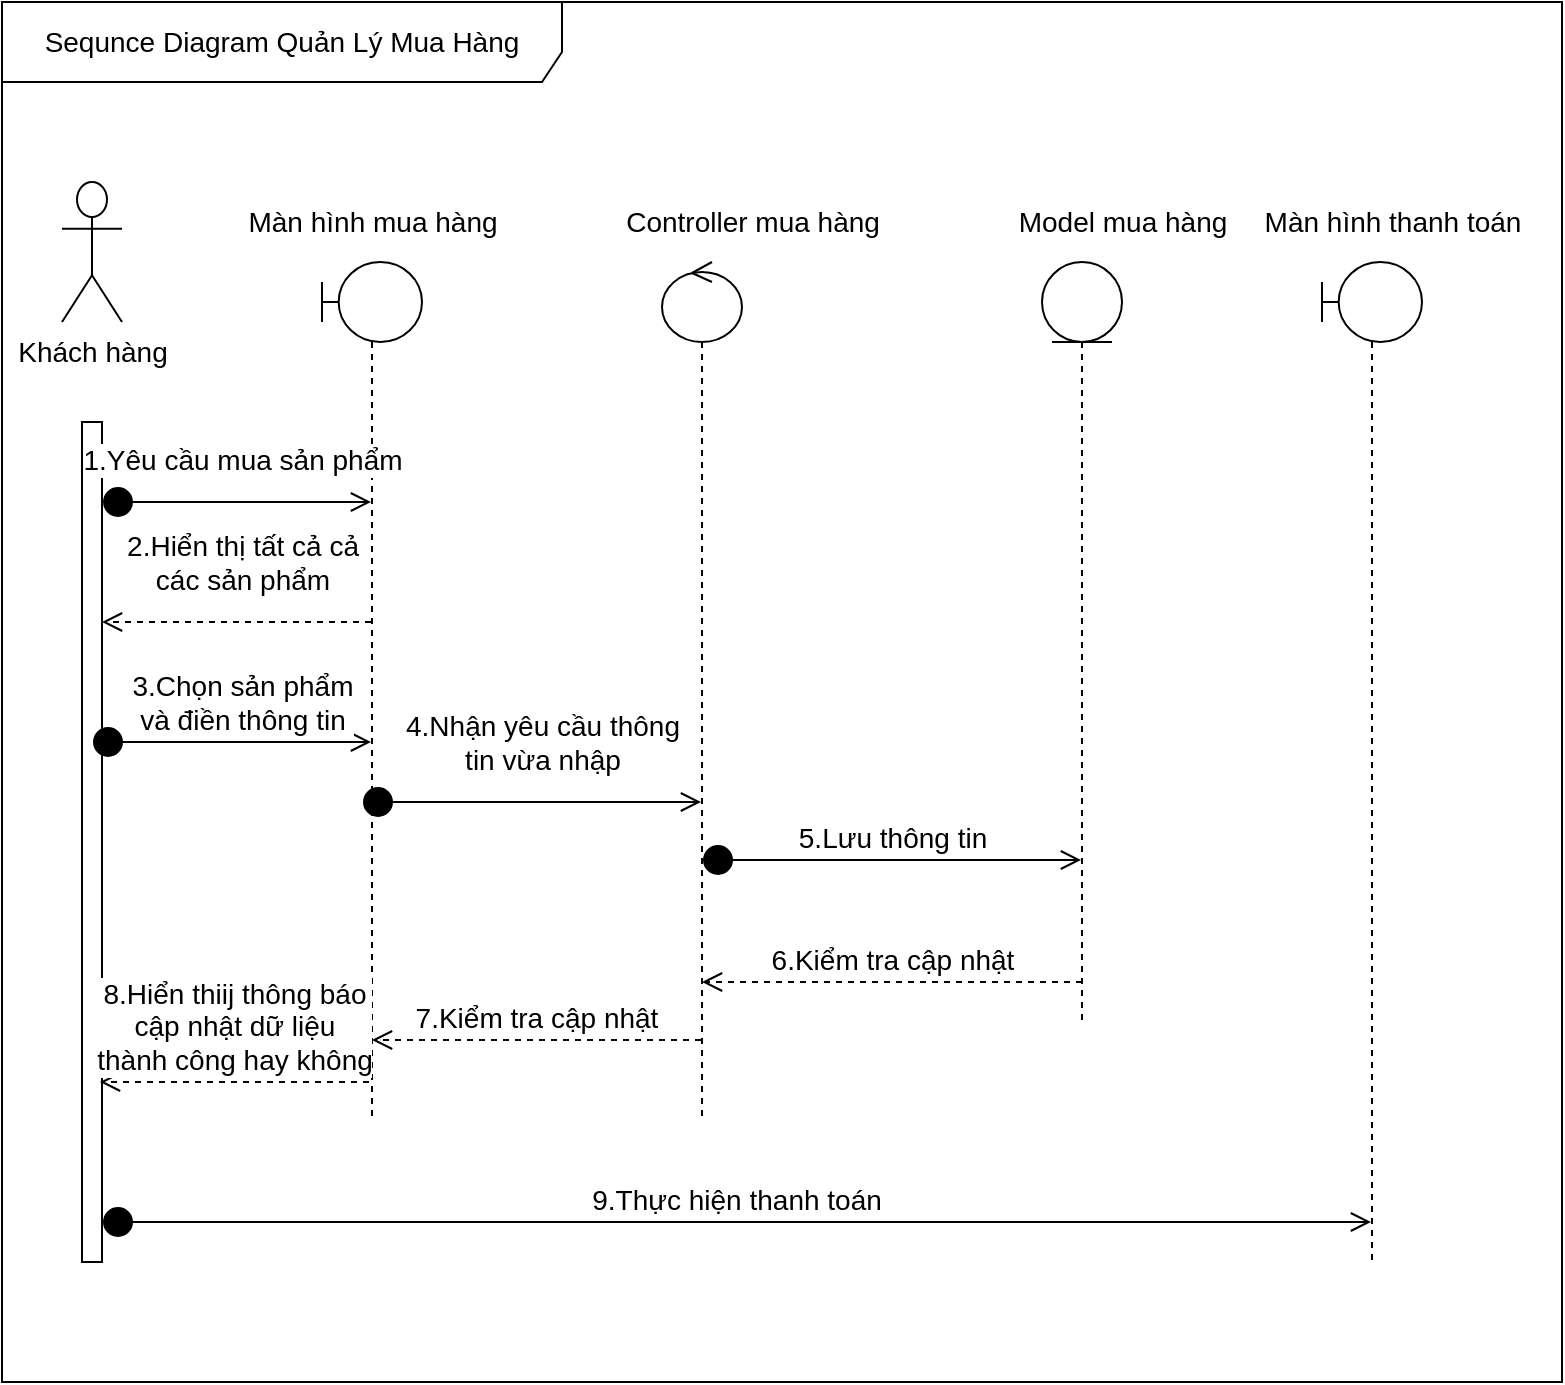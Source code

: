 <mxfile version="13.10.4" type="github">
  <diagram id="ti3c_cZbBXbfptGfcrjC" name="Page-1">
    <mxGraphModel dx="746" dy="828" grid="1" gridSize="10" guides="1" tooltips="1" connect="1" arrows="1" fold="1" page="1" pageScale="1" pageWidth="850" pageHeight="1100" background="#ffffff" math="0" shadow="0">
      <root>
        <mxCell id="0" />
        <mxCell id="1" parent="0" />
        <mxCell id="ITIqzjjQFomHgNcma942-1" value="&lt;font style=&quot;font-size: 14px&quot;&gt;Khách hàng&lt;/font&gt;" style="shape=umlActor;verticalLabelPosition=bottom;verticalAlign=top;html=1;" vertex="1" parent="1">
          <mxGeometry x="70" y="250" width="30" height="70" as="geometry" />
        </mxCell>
        <mxCell id="ITIqzjjQFomHgNcma942-2" value="" style="shape=umlLifeline;participant=umlBoundary;perimeter=lifelinePerimeter;whiteSpace=wrap;html=1;container=1;collapsible=0;recursiveResize=0;verticalAlign=top;spacingTop=36;outlineConnect=0;" vertex="1" parent="1">
          <mxGeometry x="200" y="290" width="50" height="430" as="geometry" />
        </mxCell>
        <mxCell id="ITIqzjjQFomHgNcma942-3" value="" style="shape=umlLifeline;participant=umlControl;perimeter=lifelinePerimeter;whiteSpace=wrap;html=1;container=1;collapsible=0;recursiveResize=0;verticalAlign=top;spacingTop=36;outlineConnect=0;" vertex="1" parent="1">
          <mxGeometry x="370" y="290" width="40" height="430" as="geometry" />
        </mxCell>
        <mxCell id="ITIqzjjQFomHgNcma942-4" value="" style="shape=umlLifeline;participant=umlEntity;perimeter=lifelinePerimeter;whiteSpace=wrap;html=1;container=1;collapsible=0;recursiveResize=0;verticalAlign=top;spacingTop=36;outlineConnect=0;" vertex="1" parent="1">
          <mxGeometry x="560" y="290" width="40" height="380" as="geometry" />
        </mxCell>
        <mxCell id="ITIqzjjQFomHgNcma942-5" value="&lt;font style=&quot;font-size: 14px&quot;&gt;Màn hình mua hàng&lt;/font&gt;" style="text;html=1;align=center;verticalAlign=middle;resizable=0;points=[];autosize=1;" vertex="1" parent="1">
          <mxGeometry x="155" y="260" width="140" height="20" as="geometry" />
        </mxCell>
        <mxCell id="ITIqzjjQFomHgNcma942-6" value="&lt;font style=&quot;font-size: 14px&quot;&gt;Controller mua hàng&lt;/font&gt;" style="text;html=1;align=center;verticalAlign=middle;resizable=0;points=[];autosize=1;" vertex="1" parent="1">
          <mxGeometry x="345" y="260" width="140" height="20" as="geometry" />
        </mxCell>
        <mxCell id="ITIqzjjQFomHgNcma942-7" value="&lt;font style=&quot;font-size: 14px&quot;&gt;Model mua hàng&lt;/font&gt;" style="text;html=1;align=center;verticalAlign=middle;resizable=0;points=[];autosize=1;" vertex="1" parent="1">
          <mxGeometry x="540" y="260" width="120" height="20" as="geometry" />
        </mxCell>
        <mxCell id="ITIqzjjQFomHgNcma942-8" value="" style="html=1;points=[];perimeter=orthogonalPerimeter;" vertex="1" parent="1">
          <mxGeometry x="80" y="370" width="10" height="420" as="geometry" />
        </mxCell>
        <mxCell id="ITIqzjjQFomHgNcma942-9" value="&lt;font style=&quot;font-size: 14px&quot;&gt;1.Yêu cầu mua sản phẩm&lt;/font&gt;" style="html=1;verticalAlign=bottom;startArrow=circle;startFill=1;endArrow=open;startSize=6;endSize=8;" edge="1" parent="1" target="ITIqzjjQFomHgNcma942-2">
          <mxGeometry x="0.041" y="10" width="80" relative="1" as="geometry">
            <mxPoint x="90" y="410" as="sourcePoint" />
            <mxPoint x="170" y="410" as="targetPoint" />
            <mxPoint as="offset" />
          </mxGeometry>
        </mxCell>
        <mxCell id="ITIqzjjQFomHgNcma942-10" value="&lt;font style=&quot;font-size: 14px&quot;&gt;2.Hiển thị tất cả cả &lt;br&gt;các sản phẩm&lt;/font&gt;" style="html=1;verticalAlign=bottom;endArrow=open;dashed=1;endSize=8;" edge="1" parent="1" source="ITIqzjjQFomHgNcma942-2">
          <mxGeometry x="-0.041" y="-10" relative="1" as="geometry">
            <mxPoint x="170" y="470" as="sourcePoint" />
            <mxPoint x="90" y="470" as="targetPoint" />
            <mxPoint as="offset" />
          </mxGeometry>
        </mxCell>
        <mxCell id="ITIqzjjQFomHgNcma942-11" value="&lt;font style=&quot;font-size: 14px&quot;&gt;3.Chọn sản phẩm &lt;br&gt;và điền thông tin&lt;/font&gt;" style="html=1;verticalAlign=bottom;startArrow=circle;startFill=1;endArrow=open;startSize=6;endSize=8;" edge="1" parent="1" target="ITIqzjjQFomHgNcma942-2">
          <mxGeometry x="0.075" width="80" relative="1" as="geometry">
            <mxPoint x="85" y="530" as="sourcePoint" />
            <mxPoint x="165" y="530" as="targetPoint" />
            <mxPoint as="offset" />
          </mxGeometry>
        </mxCell>
        <mxCell id="ITIqzjjQFomHgNcma942-13" value="&lt;font style=&quot;font-size: 14px&quot;&gt;4.Nhận yêu cầu thông&lt;br&gt;&amp;nbsp;tin vừa nhập&amp;nbsp;&lt;/font&gt;" style="html=1;verticalAlign=bottom;startArrow=circle;startFill=1;endArrow=open;startSize=6;endSize=8;" edge="1" parent="1" target="ITIqzjjQFomHgNcma942-3">
          <mxGeometry x="0.062" y="10" width="80" relative="1" as="geometry">
            <mxPoint x="220" y="560" as="sourcePoint" />
            <mxPoint x="300" y="560" as="targetPoint" />
            <mxPoint as="offset" />
          </mxGeometry>
        </mxCell>
        <mxCell id="ITIqzjjQFomHgNcma942-16" value="&lt;font style=&quot;font-size: 14px&quot;&gt;5.Lưu thông tin&lt;/font&gt;" style="html=1;verticalAlign=bottom;startArrow=circle;startFill=1;endArrow=open;startSize=6;endSize=8;" edge="1" parent="1" target="ITIqzjjQFomHgNcma942-4">
          <mxGeometry width="80" relative="1" as="geometry">
            <mxPoint x="390" y="589" as="sourcePoint" />
            <mxPoint x="470" y="589" as="targetPoint" />
          </mxGeometry>
        </mxCell>
        <mxCell id="ITIqzjjQFomHgNcma942-17" value="&lt;font style=&quot;font-size: 14px&quot;&gt;6.Kiểm tra cập nhật&lt;/font&gt;" style="html=1;verticalAlign=bottom;endArrow=open;dashed=1;endSize=8;" edge="1" parent="1" target="ITIqzjjQFomHgNcma942-3">
          <mxGeometry relative="1" as="geometry">
            <mxPoint x="580" y="650" as="sourcePoint" />
            <mxPoint x="500" y="650" as="targetPoint" />
          </mxGeometry>
        </mxCell>
        <mxCell id="ITIqzjjQFomHgNcma942-19" value="&lt;font style=&quot;font-size: 14px&quot;&gt;7.Kiểm tra cập nhật&lt;/font&gt;" style="html=1;verticalAlign=bottom;endArrow=open;dashed=1;endSize=8;" edge="1" parent="1" source="ITIqzjjQFomHgNcma942-3">
          <mxGeometry relative="1" as="geometry">
            <mxPoint x="415.5" y="679" as="sourcePoint" />
            <mxPoint x="225" y="679" as="targetPoint" />
          </mxGeometry>
        </mxCell>
        <mxCell id="ITIqzjjQFomHgNcma942-20" value="&lt;font style=&quot;font-size: 14px&quot;&gt;8.Hiển thiij thông báo &lt;br&gt;cập nhật dữ liệu&lt;br&gt;thành công hay không&lt;/font&gt;" style="html=1;verticalAlign=bottom;endArrow=open;dashed=1;endSize=8;" edge="1" parent="1">
          <mxGeometry relative="1" as="geometry">
            <mxPoint x="223.5" y="700" as="sourcePoint" />
            <mxPoint x="89" y="700" as="targetPoint" />
          </mxGeometry>
        </mxCell>
        <mxCell id="ITIqzjjQFomHgNcma942-21" value="" style="shape=umlLifeline;participant=umlBoundary;perimeter=lifelinePerimeter;whiteSpace=wrap;html=1;container=1;collapsible=0;recursiveResize=0;verticalAlign=top;spacingTop=36;outlineConnect=0;" vertex="1" parent="1">
          <mxGeometry x="700" y="290" width="50" height="500" as="geometry" />
        </mxCell>
        <mxCell id="ITIqzjjQFomHgNcma942-22" value="&lt;font style=&quot;font-size: 14px&quot;&gt;Màn hình thanh toán&lt;/font&gt;" style="text;html=1;align=center;verticalAlign=middle;resizable=0;points=[];autosize=1;" vertex="1" parent="1">
          <mxGeometry x="665" y="260" width="140" height="20" as="geometry" />
        </mxCell>
        <mxCell id="ITIqzjjQFomHgNcma942-23" value="&lt;font style=&quot;font-size: 14px&quot;&gt;9.Thực hiện thanh toán&lt;/font&gt;" style="html=1;verticalAlign=bottom;startArrow=circle;startFill=1;endArrow=open;startSize=6;endSize=8;" edge="1" parent="1" target="ITIqzjjQFomHgNcma942-21">
          <mxGeometry width="80" relative="1" as="geometry">
            <mxPoint x="90" y="770" as="sourcePoint" />
            <mxPoint x="170" y="770" as="targetPoint" />
          </mxGeometry>
        </mxCell>
        <mxCell id="ITIqzjjQFomHgNcma942-24" value="&lt;font style=&quot;font-size: 14px&quot;&gt;Sequnce Diagram Quản Lý Mua Hàng&lt;/font&gt;" style="shape=umlFrame;whiteSpace=wrap;html=1;width=280;height=40;" vertex="1" parent="1">
          <mxGeometry x="40" y="160" width="780" height="690" as="geometry" />
        </mxCell>
      </root>
    </mxGraphModel>
  </diagram>
</mxfile>
